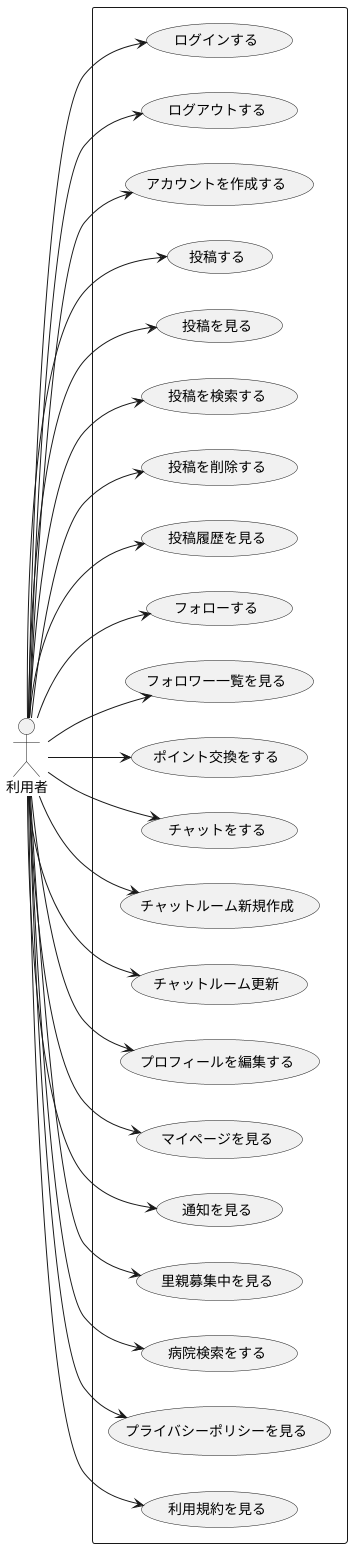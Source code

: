 @startuml usecase_reidai3

left to right direction

actor "利用者" as user


rectangle {
    usecase "ログインする" as login
    usecase "ログアウトする" as logout
    usecase "アカウントを作成する" as create
    usecase "投稿する" as post
    usecase "投稿を見る" as check
    usecase "投稿を検索する" as search
    usecase "投稿を削除する" as delete
    usecase "投稿履歴を見る" as history
    usecase "フォローする" as follow
    usecase "フォロワー一覧を見る" as follower 
    usecase "ポイント交換をする" as point
    usecase "チャットをする" as chat
    usecase "チャットルーム新規作成" as newchat
    usecase "チャットルーム更新" as refchat
    usecase "プロフィールを編集する" as profile
    usecase "マイページを見る" as mypage
    usecase "通知を見る" as alert
    usecase "里親募集中を見る" as adopt
    usecase "病院検索をする" as hospital
    usecase "プライバシーポリシーを見る" as pp
    usecase "利用規約を見る" as terms
}

user --> login
user --> logout
user --> create
user --> post
user --> check
user --> search
user --> delete
user --> history
user --> follow
user --> follower
user --> point
user --> profile
user --> mypage
user --> chat
user --> newchat
user --> refchat
user --> alert
user --> adopt
user --> hospital
user --> pp
user --> terms

@enduml